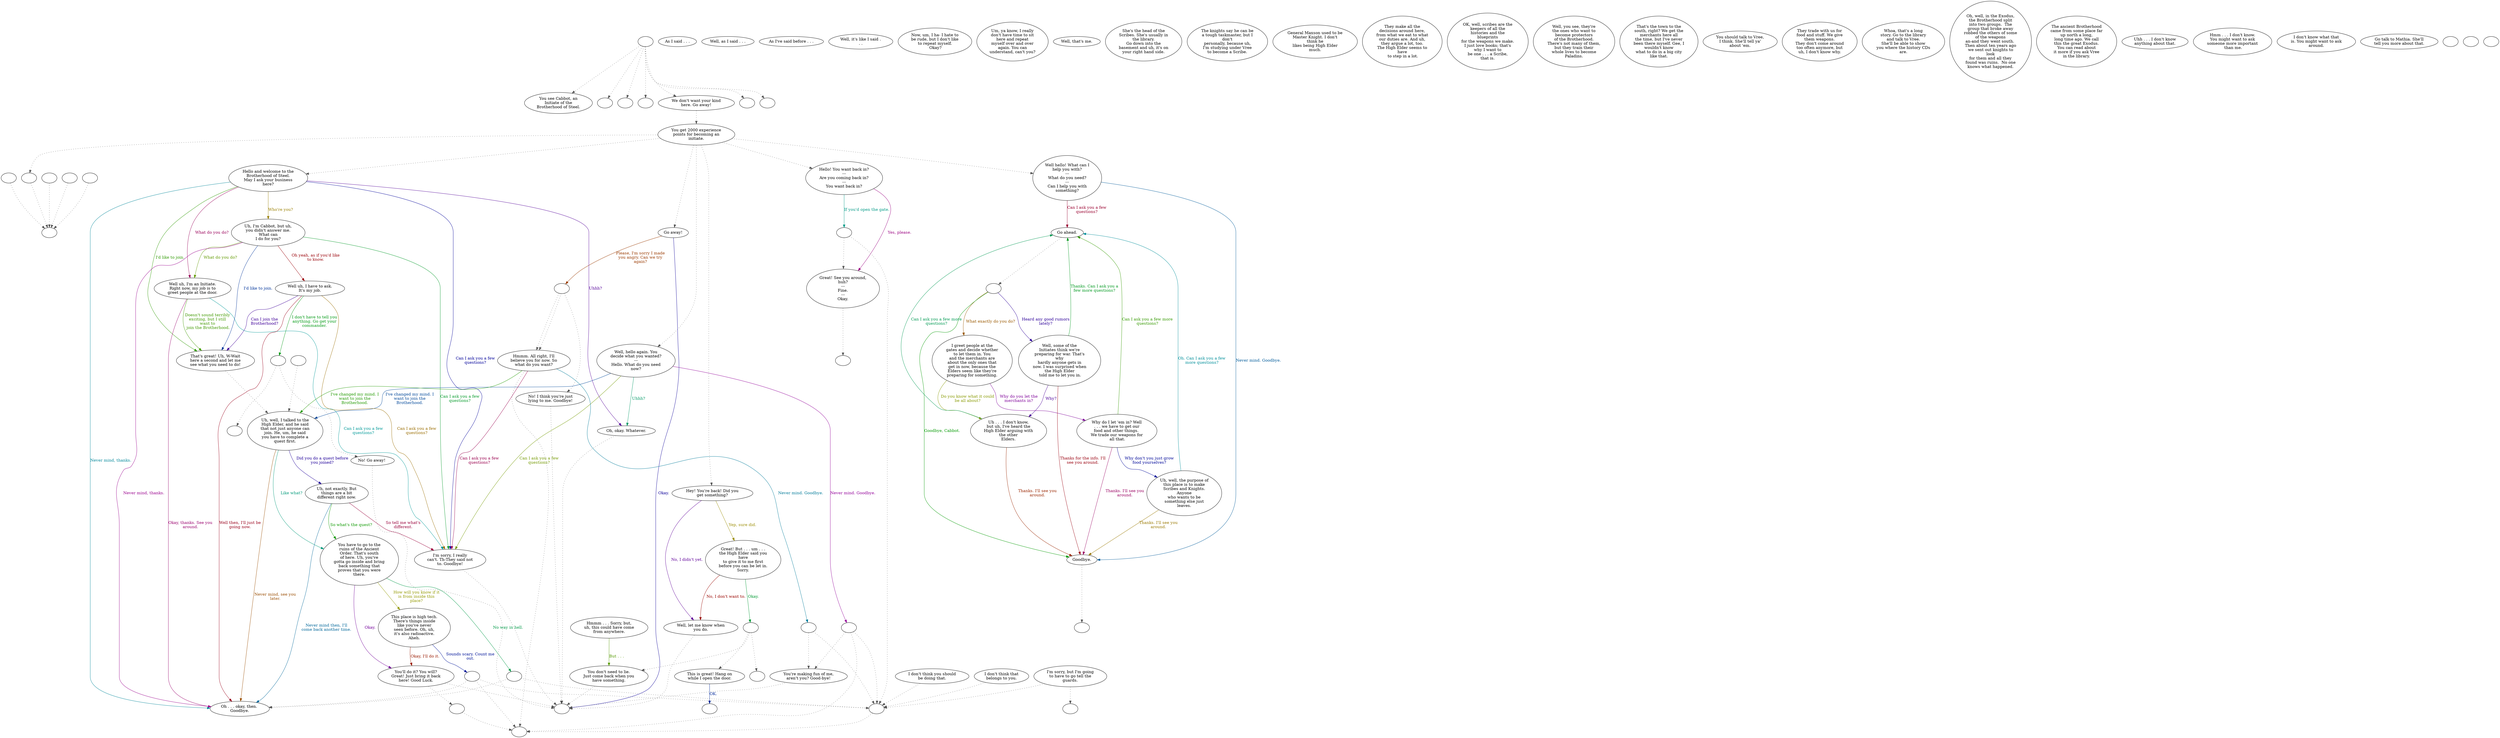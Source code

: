 digraph CABBOT {
  "start" [style=filled       fillcolor="#FFFFFF"       color="#000000"]
  "start" -> "look_at_p_proc" [style=dotted color="#555555"]
  "start" -> "damage_p_proc" [style=dotted color="#555555"]
  "start" -> "pickup_p_proc" [style=dotted color="#555555"]
  "start" -> "time_p_proc" [style=dotted color="#555555"]
  "start" -> "talk_p_proc" [style=dotted color="#555555"]
  "start" -> "critter_p_proc" [style=dotted color="#555555"]
  "start" -> "destroy_p_proc" [style=dotted color="#555555"]
  "start" [label=""]
  "do_dialogue" [style=filled       fillcolor="#FFFFFF"       color="#000000"]
  "do_dialogue" -> "get_reaction" [style=dotted color="#555555"]
  "do_dialogue" -> "cabbot24" [style=dotted color="#555555"]
  "do_dialogue" -> "cabbot36" [style=dotted color="#555555"]
  "do_dialogue" -> "cabbot33" [style=dotted color="#555555"]
  "do_dialogue" -> "cabbot19" [style=dotted color="#555555"]
  "do_dialogue" -> "cabbot21" [style=dotted color="#555555"]
  "do_dialogue" -> "cabbot01" [style=dotted color="#555555"]
  "do_dialogue" [label="You get 2000 experience\npoints for becoming an\ninitiate."]
  "cabbot01" [style=filled       fillcolor="#FFFFFF"       color="#000000"]
  "cabbot01" [label="Hello and welcome to the\nBrotherhood of Steel.\nMay I ask your business\nhere?"]
  "cabbot01" -> "cabbot17" [label="Can I ask you a few\nquestions?" color="#000099" fontcolor="#000099"]
  "cabbot01" -> "cabbot04" [label="I'd like to join." color="#2D9900" fontcolor="#2D9900"]
  "cabbot01" -> "cabbot12" [label="What do you do?" color="#990059" fontcolor="#990059"]
  "cabbot01" -> "cabbot10" [label="Never mind, thanks." color="#008699" fontcolor="#008699"]
  "cabbot01" -> "cabbot02" [label="Who're you?" color="#997F00" fontcolor="#997F00"]
  "cabbot01" -> "cabbot46" [label="Uhhh?" color="#530099" fontcolor="#530099"]
  "cabbot02" [style=filled       fillcolor="#FFFFFF"       color="#000000"]
  "cabbot02" [label="Uh, I'm Cabbot, but uh,\nyou didn't answer me.\nWhat can\n I do for you? "]
  "cabbot02" -> "cabbot17" [label="Can I ask you a few\nquestions?" color="#009926" fontcolor="#009926"]
  "cabbot02" -> "cabbot16" [label="Oh yeah, as if you'd like\nto know." color="#990007" fontcolor="#990007"]
  "cabbot02" -> "cabbot04" [label="I'd like to join." color="#003399" fontcolor="#003399"]
  "cabbot02" -> "cabbot12" [label="What do you do?" color="#609900" fontcolor="#609900"]
  "cabbot02" -> "cabbot10" [label="Never mind, thanks." color="#99008D" fontcolor="#99008D"]
  "cabbot04" [style=filled       fillcolor="#FFFFFF"       color="#000000"]
  "cabbot04" -> "cabbot05" [style=dotted color="#555555"]
  "cabbot04" [label="That's great! Uh, W-Wait\nhere a second and let me\nsee what you need to do!"]
  "cabbot05" [style=filled       fillcolor="#FFFFFF"       color="#000000"]
  "cabbot05" [label="Uh, well, I talked to the\nHigh Elder, and he said\nthat not just anyone can\njoin. He, um, he said\nyou have to complete a\nquest first."]
  "cabbot05" -> "cabbot06" [label="Like what?" color="#009979" fontcolor="#009979"]
  "cabbot05" -> "cabbot10" [label="Never mind, see you\nlater." color="#994C00" fontcolor="#994C00"]
  "cabbot05" -> "cabbot05a" [label="Did you do a quest before\nyou joined?" color="#1F0099" fontcolor="#1F0099"]
  "cabbot05a" [style=filled       fillcolor="#FFFFFF"       color="#000000"]
  "cabbot05a" [label="Uh, not exactly. But\nthings are a bit\ndifferent right now."]
  "cabbot05a" -> "cabbot06" [label="So what's the quest?" color="#0D9900" fontcolor="#0D9900"]
  "cabbot05a" -> "cabbot17" [label="So tell me what's\ndifferent." color="#99003A" fontcolor="#99003A"]
  "cabbot05a" -> "cabbot10" [label="Never mind then, I'll\ncome back another time." color="#006699" fontcolor="#006699"]
  "cabbot06" [style=filled       fillcolor="#FFFFFF"       color="#000000"]
  "cabbot06" [label="You have to go to the\nruins of the Ancient\nOrder. That's south\nof here. Uh, you've\ngotta go inside and bring\nback something that\nproves that you were\nthere."]
  "cabbot06" -> "cabbot07" [label="How will you know if it\nis from inside this\nplace?" color="#939900" fontcolor="#939900"]
  "cabbot06" -> "cabbot09" [label="Okay." color="#720099" fontcolor="#720099"]
  "cabbot06" -> "cabbot06a" [label="No way in hell." color="#009946" fontcolor="#009946"]
  "cabbot07" [style=filled       fillcolor="#FFFFFF"       color="#000000"]
  "cabbot07" [label="This place is high tech.\nThere's things inside\nlike you've never\nseen before. Oh, uh,\nit's also radioactive.\nAheh."]
  "cabbot07" -> "cabbot09" [label="Okay, I'll do it." color="#991900" fontcolor="#991900"]
  "cabbot07" -> "cabbot07a" [label="Sounds scary. Count me\nout." color="#001499" fontcolor="#001499"]
  "cabbot09" [style=filled       fillcolor="#FFFFFF"       color="#000000"]
  "cabbot09" -> "UpReactLevel" [style=dotted color="#555555"]
  "cabbot09" -> "cabbotx" [style=dotted color="#555555"]
  "cabbot09" [label="You'll do it? You will?\nGreat! Just bring it back\nhere! Good Luck."]
  "cabbot10" [style=filled       fillcolor="#FFFFFF"       color="#000000"]
  "cabbot10" [label="Oh . . . okay, then. \nGoodbye."]
  "cabbot12" [style=filled       fillcolor="#FFFFFF"       color="#000000"]
  "cabbot12" [label="Well uh, I'm an Initiate.\nRight now, my job is to\ngreet people at the door."]
  "cabbot12" -> "cabbot04" [label="Doesn't sound terribly\nexciting, but I still\nwant to\n join the Brotherhood." color="#409900" fontcolor="#409900"]
  "cabbot12" -> "cabbot10" [label="Okay, thanks. See you\naround." color="#99006D" fontcolor="#99006D"]
  "cabbot12" -> "cabbot17" [label="Can I ask you a few\nquestions?" color="#009998" fontcolor="#009998"]
  "cabbot16" [style=filled       fillcolor="#FFFFFF"       color="#000000"]
  "cabbot16" [label="Well uh, I have to ask.\nIt's my job."]
  "cabbot16" -> "cabbot17" [label="Can I ask you a few\nquestions?" color="#996C00" fontcolor="#996C00"]
  "cabbot16" -> "cabbot04" [label="Can I join the\nBrotherhood?" color="#3F0099" fontcolor="#3F0099"]
  "cabbot16" -> "cabbot16a" [label="I don't have to tell you\nanything. Go get your\ncommander." color="#009912" fontcolor="#009912"]
  "cabbot16" -> "cabbot10" [label="Well then, I'll just be\ngoing now." color="#99001A" fontcolor="#99001A"]
  "cabbot17" [style=filled       fillcolor="#FFFFFF"       color="#000000"]
  "cabbot17" -> "cabbotx" [style=dotted color="#555555"]
  "cabbot17" [label="I'm sorry, I really\ncan't. Th-They said not\nto. Goodbye!"]
  "cabbot18" [style=filled       fillcolor="#FFFFFF"       color="#000000"]
  "cabbot18" -> "cabbotx" [style=dotted color="#555555"]
  "cabbot18" [label="No! Go away! "]
  "cabbot19" [style=filled       fillcolor="#FFFFFF"       color="#000000"]
  "cabbot19" [label="Well, hello again. You\ndecide what you wanted?\n---\nHello. What do you need\nnow?"]
  "cabbot19" -> "cabbot05" [label="I've changed my mind. I\nwant to join the\nBrotherhood." color="#004799" fontcolor="#004799"]
  "cabbot19" -> "cabbot17" [label="Can I ask you a few\nquestions?" color="#739900" fontcolor="#739900"]
  "cabbot19" -> "cabbot19a" [label="Never mind. Goodbye." color="#920099" fontcolor="#920099"]
  "cabbot19" -> "cabbot46" [label="Uhhh?" color="#009965" fontcolor="#009965"]
  "cabbot20" [style=filled       fillcolor="#FFFFFF"       color="#000000"]
  "cabbot20" -> "cabbotx" [style=dotted color="#555555"]
  "cabbot20" [label="You're making fun of me,\naren't you? Good-bye!"]
  "cabbot21" [style=filled       fillcolor="#FFFFFF"       color="#000000"]
  "cabbot21" [label="Go away!"]
  "cabbot21" -> "cabbot21_1" [label="Please, I'm sorry I made\nyou angry. Can we try\nagain?" color="#993900" fontcolor="#993900"]
  "cabbot21" -> "cabbotx" [label="Okay." color="#0C0099" fontcolor="#0C0099"]
  "cabbot21_1" [style=filled       fillcolor="#FFFFFF"       color="#000000"]
  "cabbot21_1" -> "cabbot23" [style=dotted color="#555555"]
  "cabbot21_1" -> "cabbot22" [style=dotted color="#555555"]
  "cabbot21_1" -> "cabbot23" [style=dotted color="#555555"]
  "cabbot21_1" [label=""]
  "cabbot22" [style=filled       fillcolor="#FFFFFF"       color="#000000"]
  "cabbot22" -> "cabbotx" [style=dotted color="#555555"]
  "cabbot22" [label="No! I think you're just\nlying to me. Goodbye!"]
  "cabbot23" [style=filled       fillcolor="#FFFFFF"       color="#000000"]
  "cabbot23" -> "LevelToReact" [style=dotted color="#555555"]
  "cabbot23" [label="Hmmm. All right, I'll\nbelieve you for now. So\nwhat do you want?"]
  "cabbot23" -> "cabbot05" [label="I've changed my mind. I\nwant to join the\nBrotherhood." color="#219900" fontcolor="#219900"]
  "cabbot23" -> "cabbot17" [label="Can I ask you a few\nquestions?" color="#99004D" fontcolor="#99004D"]
  "cabbot23" -> "cabbot23a" [label="Never mind. Goodbye." color="#007A99" fontcolor="#007A99"]
  "cabbot24" [style=filled       fillcolor="#FFFFFF"       color="#000000"]
  "cabbot24" [label="Hey! You're back! Did you\nget something?"]
  "cabbot24" -> "cabbot25" [label="Yep, sure did." color="#998B00" fontcolor="#998B00"]
  "cabbot24" -> "cabbot32" [label="No, I didn't yet." color="#5F0099" fontcolor="#5F0099"]
  "cabbot25" [style=filled       fillcolor="#FFFFFF"       color="#000000"]
  "cabbot25" [label="Great! But . . . um . . .\nthe High Elder said you\nhave\nto give it to me first\nbefore you can be let in.\nSorry."]
  "cabbot25" -> "cabbotx3" [label="Okay." color="#009932" fontcolor="#009932"]
  "cabbot25" -> "cabbot32" [label="No, I don't want to." color="#990500" fontcolor="#990500"]
  "cabbot27" [style=filled       fillcolor="#FFFFFF"       color="#000000"]
  "cabbot27" [label="This is great! Hang on\nwhile I open the door."]
  "cabbot27" -> "cabbotopen" [label="OK." color="#002799" fontcolor="#002799"]
  "cabbot28" [style=filled       fillcolor="#FFFFFF"       color="#000000"]
  "cabbot28" [label="Hmmm . . . Sorry, but,\nuh, this could have come\nfrom anywhere."]
  "cabbot28" -> "cabbot31" [label="But . . ." color="#549900" fontcolor="#549900"]
  "cabbot31" [style=filled       fillcolor="#FFFFFF"       color="#000000"]
  "cabbot31" -> "cabbotx" [style=dotted color="#555555"]
  "cabbot31" [label="You don't need to lie.\nJust come back when you\nhave something."]
  "cabbot32" [style=filled       fillcolor="#FFFFFF"       color="#000000"]
  "cabbot32" -> "cabbotx" [style=dotted color="#555555"]
  "cabbot32" [label="Well, let me know when\nyou do."]
  "cabbot33" [style=filled       fillcolor="#FFFFFF"       color="#000000"]
  "cabbot33" [label="Hello! You want back in?\n---\nAre you coming back in?\n---\nYou want back in?"]
  "cabbot33" -> "cabbot34" [label="Yes, please." color="#990080" fontcolor="#990080"]
  "cabbot33" -> "cabbot33a" [label="If you'd open the gate." color="#009985" fontcolor="#009985"]
  "cabbot34" [style=filled       fillcolor="#FFFFFF"       color="#000000"]
  "cabbot34" -> "cabbotx6" [style=dotted color="#555555"]
  "cabbot34" [label="Great! See you around,\nhuh?\n---\nFine.\n---\nOkay."]
  "cabbot35" [style=filled       fillcolor="#FFFFFF"       color="#000000"]
  "cabbot35" [label=""]
  "cabbot35" -> "cabbot38" [label="What exactly do you do?" color="#995800" fontcolor="#995800"]
  "cabbot35" -> "cabbot42" [label="Heard any good rumors\nlately?" color="#2C0099" fontcolor="#2C0099"]
  "cabbot35" -> "cabbot37" [label="Goodbye, Cabbot." color="#019900" fontcolor="#019900"]
  "cabbot36" [style=filled       fillcolor="#FFFFFF"       color="#000000"]
  "cabbot36" [label="Well hello! What can I\nhelp you with?\n---\nWhat do you need?\n---\nCan I help you with\nsomething?"]
  "cabbot36" -> "cabbot35a" [label="Can I ask you a few\nquestions?" color="#99002E" fontcolor="#99002E"]
  "cabbot36" -> "cabbot37" [label="Never mind. Goodbye." color="#005A99" fontcolor="#005A99"]
  "cabbot37" [style=filled       fillcolor="#FFFFFF"       color="#000000"]
  "cabbot37" -> "cabbotx7" [style=dotted color="#555555"]
  "cabbot37" [label="Goodbye."]
  "cabbot38" [style=filled       fillcolor="#FFFFFF"       color="#000000"]
  "cabbot38" [label="I greet people at the\ngates and decide whether\nto let them in. You\nand the merchants are\nabout the only ones that\nget in now, because the\nElders seem like they're\npreparing for something."]
  "cabbot38" -> "cabbot39" [label="Do you know what it could\nbe all about?" color="#879900" fontcolor="#879900"]
  "cabbot38" -> "cabbot40" [label="Why do you let the\nmerchants in?" color="#7E0099" fontcolor="#7E0099"]
  "cabbot39" [style=filled       fillcolor="#FFFFFF"       color="#000000"]
  "cabbot39" [label="Uh . . . I don't know,\nbut uh, I've heard the\nHigh Elder arguing with\nthe other\n Elders. "]
  "cabbot39" -> "cabbot35a" [label="Can I ask you a few more\nquestions?" color="#009952" fontcolor="#009952"]
  "cabbot39" -> "cabbot37" [label="Thanks. I'll see you\naround." color="#992500" fontcolor="#992500"]
  "cabbot40" [style=filled       fillcolor="#FFFFFF"       color="#000000"]
  "cabbot40" [label="Why do I let 'em in? Well\n. . . we have to get our\nfood and other things. \nWe trade our weapons for\n all that."]
  "cabbot40" -> "cabbot41" [label="Why don't you just grow\nfood yourselves?" color="#000899" fontcolor="#000899"]
  "cabbot40" -> "cabbot35a" [label="Can I ask you a few more\nquestions?" color="#349900" fontcolor="#349900"]
  "cabbot40" -> "cabbot37" [label="Thanks. I'll see you\naround." color="#990061" fontcolor="#990061"]
  "cabbot41" [style=filled       fillcolor="#FFFFFF"       color="#000000"]
  "cabbot41" [label="Uh, well, the purpose of\nthis place is to make\nScribes and Knights.\nAnyone\nwho wants to be\nsomething else just\nleaves."]
  "cabbot41" -> "cabbot35a" [label="Oh. Can I ask you a few\nmore questions?" color="#008E99" fontcolor="#008E99"]
  "cabbot41" -> "cabbot37" [label="Thanks. I'll see you\naround." color="#997800" fontcolor="#997800"]
  "cabbot42" [style=filled       fillcolor="#FFFFFF"       color="#000000"]
  "cabbot42" [label="Well, some of the\nInitiates think we're\npreparing for war. That's\nwhy\nhardly anyone gets in\nnow. I was surprised when\nthe High Elder\n told me to let you in."]
  "cabbot42" -> "cabbot39" [label="Why?" color="#4B0099" fontcolor="#4B0099"]
  "cabbot42" -> "cabbot35a" [label="Thanks. Can I ask you a\nfew more questions?" color="#00991F" fontcolor="#00991F"]
  "cabbot42" -> "cabbot37" [label="Thanks for the info. I'll\nsee you around." color="#99000E" fontcolor="#99000E"]
  "cabbot43" [style=filled       fillcolor="#FFFFFF"       color="#000000"]
  "cabbot43" -> "DownReactLevel" [style=dotted color="#555555"]
  "cabbot43" [label="I don't think that\nbelongs to you."]
  "cabbot44" [style=filled       fillcolor="#FFFFFF"       color="#000000"]
  "cabbot44" -> "DownReactLevel" [style=dotted color="#555555"]
  "cabbot44" -> "cabbotx8" [style=dotted color="#555555"]
  "cabbot44" [label="I'm sorry, but I'm going\nto have to go tell the\nguards."]
  "cabbot45" [style=filled       fillcolor="#FFFFFF"       color="#000000"]
  "cabbot45" -> "DownReactLevel" [style=dotted color="#555555"]
  "cabbot45" [label="I don't think you should\nbe doing that."]
  "cabbot46" [style=filled       fillcolor="#FFFFFF"       color="#000000"]
  "cabbot46" -> "cabbotx" [style=dotted color="#555555"]
  "cabbot46" [label="Oh, okay. Whatever."]
  "cabbot47" [style=filled       fillcolor="#FFFFFF"       color="#000000"]
  "cabbot47" [label="As I said . . ."]
  "cabbot48" [style=filled       fillcolor="#FFFFFF"       color="#000000"]
  "cabbot48" [label="Well, as I said . . ."]
  "cabbot06a" [style=filled       fillcolor="#FFFFFF"       color="#000000"]
  "cabbot06a" -> "DownReactLevel" [style=dotted color="#555555"]
  "cabbot06a" -> "cabbot10" [style=dotted color="#555555"]
  "cabbot06a" [label=""]
  "cabbot07a" [style=filled       fillcolor="#FFFFFF"       color="#000000"]
  "cabbot07a" -> "DownReactLevel" [style=dotted color="#555555"]
  "cabbot07a" -> "LevelToReact" [style=dotted color="#555555"]
  "cabbot07a" -> "cabbot10" [style=dotted color="#555555"]
  "cabbot07a" [label=""]
  "cabbot16a" [style=filled       fillcolor="#FFFFFF"       color="#000000"]
  "cabbot16a" -> "BottomReact" [style=dotted color="#555555"]
  "cabbot16a" -> "cabbot18" [style=dotted color="#555555"]
  "cabbot16a" [label=""]
  "cabbot19a" [style=filled       fillcolor="#FFFFFF"       color="#000000"]
  "cabbot19a" -> "DownReactLevel" [style=dotted color="#555555"]
  "cabbot19a" -> "LevelToReact" [style=dotted color="#555555"]
  "cabbot19a" -> "cabbot20" [style=dotted color="#555555"]
  "cabbot19a" [label=""]
  "cabbot23a" [style=filled       fillcolor="#FFFFFF"       color="#000000"]
  "cabbot23a" -> "DownReactLevel" [style=dotted color="#555555"]
  "cabbot23a" -> "cabbot20" [style=dotted color="#555555"]
  "cabbot23a" [label=""]
  "cabbot33a" [style=filled       fillcolor="#FFFFFF"       color="#000000"]
  "cabbot33a" -> "DownReactLevel" [style=dotted color="#555555"]
  "cabbot33a" -> "cabbot34" [style=dotted color="#555555"]
  "cabbot33a" [label=""]
  "cabbotx" [style=filled       fillcolor="#FFFFFF"       color="#000000"]
  "cabbotx" [label=""]
  "cabbotx1" [style=filled       fillcolor="#FFFFFF"       color="#000000"]
  "cabbotx1" -> "cabbot05" [style=dotted color="#555555"]
  "cabbotx1" [label=""]
  "cabbotx3" [style=filled       fillcolor="#FFFFFF"       color="#000000"]
  "cabbotx3" -> "TopReact" [style=dotted color="#555555"]
  "cabbotx3" -> "cabbot27" [style=dotted color="#555555"]
  "cabbotx3" -> "cabbot31" [style=dotted color="#555555"]
  "cabbotx3" [label=""]
  "cabbotx6" [style=filled       fillcolor="#FFFFFF"       color="#000000"]
  "cabbotx6" [label=""]
  "cabbotx7" [style=filled       fillcolor="#FFFFFF"       color="#000000"]
  "cabbotx7" [label=""]
  "cabbotx8" [style=filled       fillcolor="#FFFFFF"       color="#000000"]
  "cabbotx8" [label=""]
  "cabbot35a" [style=filled       fillcolor="#FFFFFF"       color="#000000"]
  "cabbot35a" -> "cabbot35" [style=dotted color="#555555"]
  "cabbot35a" [label="Go ahead."]
  "cabbot49" [style=filled       fillcolor="#FFFFFF"       color="#000000"]
  "cabbot49" [label="As I've said before . . ."]
  "cabbot50" [style=filled       fillcolor="#FFFFFF"       color="#000000"]
  "cabbot50" [label="Well, it's like I said .\n. ."]
  "cabbot51" [style=filled       fillcolor="#FFFFFF"       color="#000000"]
  "cabbot51" [label="Now, um, I ha- I hate to\nbe rude, but I don't like\nto repeat myself.\n Okay?"]
  "cabbot52" [style=filled       fillcolor="#FFFFFF"       color="#000000"]
  "cabbot52" [label="Um, ya know, I really\ndon't have time to sit\nhere and repeat\nmyself over and over\nagain. You can\nunderstand, can't you?"]
  "cabbot53" [style=filled       fillcolor="#FFFFFF"       color="#000000"]
  "cabbot53" [label="Well, that's me."]
  "cabbot54" [style=filled       fillcolor="#FFFFFF"       color="#000000"]
  "cabbot54" [label="She's the head of the\nScribes. She's usually in\nthe library.\nGo down into the\nbasement and uh, it's on\nyour right hand side."]
  "cabbot55" [style=filled       fillcolor="#FFFFFF"       color="#000000"]
  "cabbot55" [label="The knights say he can be\na tough taskmaster, but I\ndon't\npersonally, because uh,\nI'm studying under Vree\nto become a Scribe."]
  "cabbot56" [style=filled       fillcolor="#FFFFFF"       color="#000000"]
  "cabbot56" [label="General Maxson used to be\nMaster Knight. I don't\nthink he\nlikes being High Elder\nmuch."]
  "cabbot57" [style=filled       fillcolor="#FFFFFF"       color="#000000"]
  "cabbot57" [label="They make all the\ndecisions around here,\nfrom what we eat to what\nour duties are. And uh,\nthey argue a lot, too.\nThe High Elder seems to\nhave\n to step in a lot."]
  "cabbot58" [style=filled       fillcolor="#FFFFFF"       color="#000000"]
  "cabbot58" [label="OK, well, scribes are the\nkeepers of all the\nhistories and the\nblueprints\nfor the weapons we make.\nI just love books; that's\nwhy I want to\nbe one . . . a Scribe,\nthat is."]
  "cabbot59" [style=filled       fillcolor="#FFFFFF"       color="#000000"]
  "cabbot59" [label="Well, you see, they're\nthe ones who want to\nbecome protectors\nof the Brotherhood.\nThere's not many of them,\nbut they train their\nwhole lives to become\nPaladins."]
  "cabbot60" [style=filled       fillcolor="#FFFFFF"       color="#000000"]
  "cabbot60" [label="That's the town to the\nsouth, right? We get the\nmerchants here all\nthe time, but I've never\nbeen there myself. Gee, I\nwouldn't know\nwhat to do in a big city\nlike that."]
  "cabbot61" [style=filled       fillcolor="#FFFFFF"       color="#000000"]
  "cabbot61" [label="You should talk to Vree,\nI think. She'll tell ya'\nabout 'em."]
  "cabbot62" [style=filled       fillcolor="#FFFFFF"       color="#000000"]
  "cabbot62" [label="They trade with us for\nfood and stuff. We give\nthem weapons.\nThey don't come around\ntoo often anymore, but\nuh, I don't know why."]
  "cabbot63" [style=filled       fillcolor="#FFFFFF"       color="#000000"]
  "cabbot63" [label="Whoa, that's a long\nstory. Go to the library\nand talk to Vree.\nShe'll be able to show\nyou where the history CDs\nare."]
  "cabbot64" [style=filled       fillcolor="#FFFFFF"       color="#000000"]
  "cabbot64" [label="Oh, well, in the Exodus,\nthe Brotherhood split\ninto two groups.  The\ngroup that broke away\nrobbed the others of some\nof the weapons\nan-and they went south. \nThen about ten years ago\nwe sent out knights to\nlook\nfor them and all they\nfound was ruins.  No one\nknows what happened."]
  "cabbot65" [style=filled       fillcolor="#FFFFFF"       color="#000000"]
  "cabbot65" [label="The ancient Brotherhood\ncame from some place far\nup north a long,\nlong time ago. We call\nthis the great Exodus.\nYou can read about\nit more if you ask Vree\nin the library."]
  "cabbot66" [style=filled       fillcolor="#FFFFFF"       color="#000000"]
  "cabbot66" [label="Uhh . . . I don't know\nanything about that."]
  "cabbot67" [style=filled       fillcolor="#FFFFFF"       color="#000000"]
  "cabbot67" [label="Hmm . . . I don't know.\nYou might want to ask\nsomeone more important\n than me."]
  "cabbot68" [style=filled       fillcolor="#FFFFFF"       color="#000000"]
  "cabbot68" [label="I don't know what that\nis. You might want to ask\naround."]
  "cabbot69" [style=filled       fillcolor="#FFFFFF"       color="#000000"]
  "cabbot69" [label="Go talk to Mathia. She'll\ntell you more about that."]
  "cabbotend" [style=filled       fillcolor="#FFFFFF"       color="#000000"]
  "cabbotend" [label=""]
  "cabbotopen" [style=filled       fillcolor="#FFFFFF"       color="#000000"]
  "cabbotopen" [label=""]
  "combat" [style=filled       fillcolor="#FFFFFF"       color="#000000"]
  "combat" [label=""]
  "damage_p_proc" [style=filled       fillcolor="#FFFFFF"       color="#000000"]
  "damage_p_proc" [label=""]
  "critter_p_proc" [style=filled       fillcolor="#FFFFFF"       color="#000000"]
  "critter_p_proc" [label=""]
  "pickup_p_proc" [style=filled       fillcolor="#FFFFFF"       color="#000000"]
  "pickup_p_proc" [label=""]
  "talk_p_proc" [style=filled       fillcolor="#FFFFFF"       color="#000000"]
  "talk_p_proc" -> "do_dialogue" [style=dotted color="#555555"]
  "talk_p_proc" [label="We don't want your kind\nhere. Go away!"]
  "destroy_p_proc" [style=filled       fillcolor="#FFFFFF"       color="#000000"]
  "destroy_p_proc" [label=""]
  "look_at_p_proc" [style=filled       fillcolor="#FFFFFF"       color="#000000"]
  "look_at_p_proc" [label="You see Cabbot, an\nInitiate of the\nBrotherhood of Steel."]
  "time_p_proc" [style=filled       fillcolor="#FFFFFF"       color="#000000"]
  "time_p_proc" [label=""]
  "get_reaction" [style=filled       fillcolor="#FFFFFF"       color="#000000"]
  "get_reaction" -> "ReactToLevel" [style=dotted color="#555555"]
  "get_reaction" [label=""]
  "ReactToLevel" [style=filled       fillcolor="#FFFFFF"       color="#000000"]
  "ReactToLevel" [label=""]
  "LevelToReact" [style=filled       fillcolor="#FFFFFF"       color="#000000"]
  "LevelToReact" [label=""]
  "UpReact" [style=filled       fillcolor="#FFFFFF"       color="#000000"]
  "UpReact" -> "ReactToLevel" [style=dotted color="#555555"]
  "UpReact" [label=""]
  "DownReact" [style=filled       fillcolor="#FFFFFF"       color="#000000"]
  "DownReact" -> "ReactToLevel" [style=dotted color="#555555"]
  "DownReact" [label=""]
  "BottomReact" [style=filled       fillcolor="#FFFFFF"       color="#000000"]
  "BottomReact" [label=""]
  "TopReact" [style=filled       fillcolor="#FFFFFF"       color="#000000"]
  "TopReact" [label=""]
  "BigUpReact" [style=filled       fillcolor="#FFFFFF"       color="#000000"]
  "BigUpReact" -> "ReactToLevel" [style=dotted color="#555555"]
  "BigUpReact" [label=""]
  "BigDownReact" [style=filled       fillcolor="#FFFFFF"       color="#000000"]
  "BigDownReact" -> "ReactToLevel" [style=dotted color="#555555"]
  "BigDownReact" [label=""]
  "UpReactLevel" [style=filled       fillcolor="#FFFFFF"       color="#000000"]
  "UpReactLevel" -> "LevelToReact" [style=dotted color="#555555"]
  "UpReactLevel" [label=""]
  "DownReactLevel" [style=filled       fillcolor="#FFFFFF"       color="#000000"]
  "DownReactLevel" -> "LevelToReact" [style=dotted color="#555555"]
  "DownReactLevel" [label=""]
  "Goodbyes" [style=filled       fillcolor="#FFFFFF"       color="#000000"]
  "Goodbyes" [label=""]
}